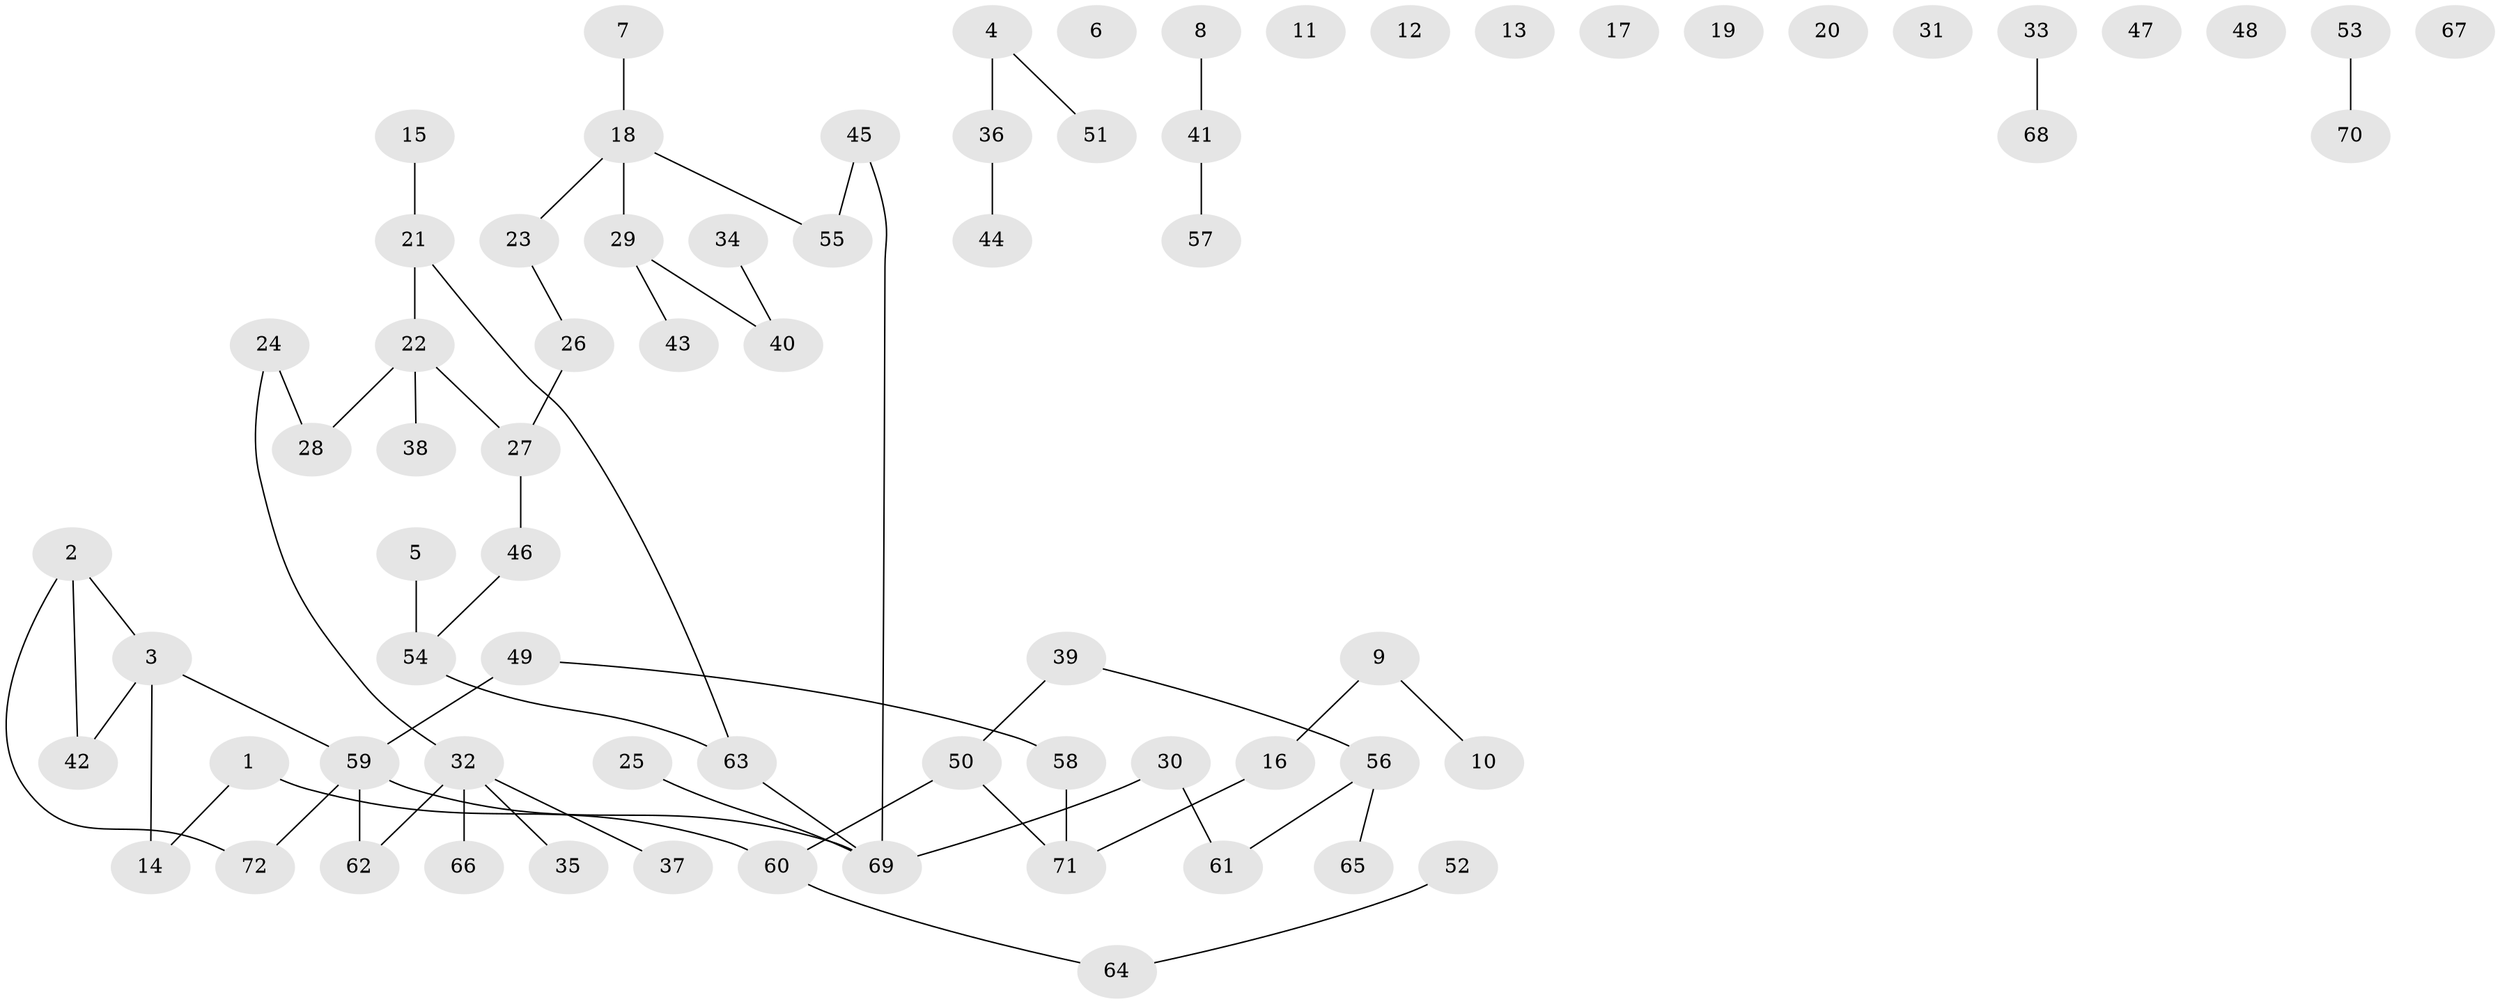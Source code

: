 // Generated by graph-tools (version 1.1) at 2025/00/03/09/25 03:00:48]
// undirected, 72 vertices, 63 edges
graph export_dot {
graph [start="1"]
  node [color=gray90,style=filled];
  1;
  2;
  3;
  4;
  5;
  6;
  7;
  8;
  9;
  10;
  11;
  12;
  13;
  14;
  15;
  16;
  17;
  18;
  19;
  20;
  21;
  22;
  23;
  24;
  25;
  26;
  27;
  28;
  29;
  30;
  31;
  32;
  33;
  34;
  35;
  36;
  37;
  38;
  39;
  40;
  41;
  42;
  43;
  44;
  45;
  46;
  47;
  48;
  49;
  50;
  51;
  52;
  53;
  54;
  55;
  56;
  57;
  58;
  59;
  60;
  61;
  62;
  63;
  64;
  65;
  66;
  67;
  68;
  69;
  70;
  71;
  72;
  1 -- 14;
  1 -- 60;
  2 -- 3;
  2 -- 42;
  2 -- 72;
  3 -- 14;
  3 -- 42;
  3 -- 59;
  4 -- 36;
  4 -- 51;
  5 -- 54;
  7 -- 18;
  8 -- 41;
  9 -- 10;
  9 -- 16;
  15 -- 21;
  16 -- 71;
  18 -- 23;
  18 -- 29;
  18 -- 55;
  21 -- 22;
  21 -- 63;
  22 -- 27;
  22 -- 28;
  22 -- 38;
  23 -- 26;
  24 -- 28;
  24 -- 32;
  25 -- 69;
  26 -- 27;
  27 -- 46;
  29 -- 40;
  29 -- 43;
  30 -- 61;
  30 -- 69;
  32 -- 35;
  32 -- 37;
  32 -- 62;
  32 -- 66;
  33 -- 68;
  34 -- 40;
  36 -- 44;
  39 -- 50;
  39 -- 56;
  41 -- 57;
  45 -- 55;
  45 -- 69;
  46 -- 54;
  49 -- 58;
  49 -- 59;
  50 -- 60;
  50 -- 71;
  52 -- 64;
  53 -- 70;
  54 -- 63;
  56 -- 61;
  56 -- 65;
  58 -- 71;
  59 -- 62;
  59 -- 69;
  59 -- 72;
  60 -- 64;
  63 -- 69;
}
